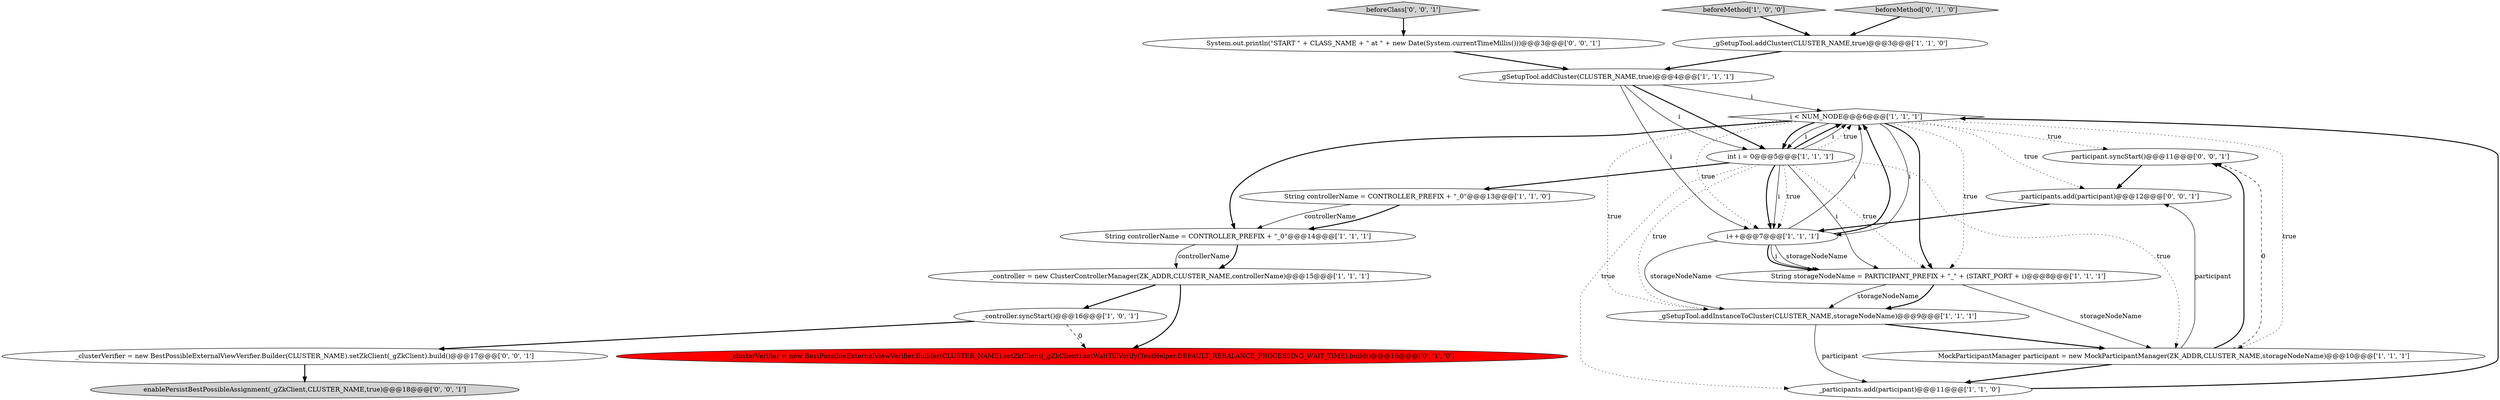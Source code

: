 digraph {
9 [style = filled, label = "i < NUM_NODE@@@6@@@['1', '1', '1']", fillcolor = white, shape = diamond image = "AAA0AAABBB1BBB"];
18 [style = filled, label = "_clusterVerifier = new BestPossibleExternalViewVerifier.Builder(CLUSTER_NAME).setZkClient(_gZkClient).build()@@@17@@@['0', '0', '1']", fillcolor = white, shape = ellipse image = "AAA0AAABBB3BBB"];
17 [style = filled, label = "beforeClass['0', '0', '1']", fillcolor = lightgray, shape = diamond image = "AAA0AAABBB3BBB"];
20 [style = filled, label = "participant.syncStart()@@@11@@@['0', '0', '1']", fillcolor = white, shape = ellipse image = "AAA0AAABBB3BBB"];
12 [style = filled, label = "_participants.add(participant)@@@11@@@['1', '1', '0']", fillcolor = white, shape = ellipse image = "AAA0AAABBB1BBB"];
3 [style = filled, label = "MockParticipantManager participant = new MockParticipantManager(ZK_ADDR,CLUSTER_NAME,storageNodeName)@@@10@@@['1', '1', '1']", fillcolor = white, shape = ellipse image = "AAA0AAABBB1BBB"];
4 [style = filled, label = "int i = 0@@@5@@@['1', '1', '1']", fillcolor = white, shape = ellipse image = "AAA0AAABBB1BBB"];
6 [style = filled, label = "_controller = new ClusterControllerManager(ZK_ADDR,CLUSTER_NAME,controllerName)@@@15@@@['1', '1', '1']", fillcolor = white, shape = ellipse image = "AAA0AAABBB1BBB"];
16 [style = filled, label = "_participants.add(participant)@@@12@@@['0', '0', '1']", fillcolor = white, shape = ellipse image = "AAA0AAABBB3BBB"];
10 [style = filled, label = "String controllerName = CONTROLLER_PREFIX + \"_0\"@@@13@@@['1', '1', '0']", fillcolor = white, shape = ellipse image = "AAA0AAABBB1BBB"];
1 [style = filled, label = "_controller.syncStart()@@@16@@@['1', '0', '1']", fillcolor = white, shape = ellipse image = "AAA0AAABBB1BBB"];
7 [style = filled, label = "_gSetupTool.addCluster(CLUSTER_NAME,true)@@@4@@@['1', '1', '1']", fillcolor = white, shape = ellipse image = "AAA0AAABBB1BBB"];
21 [style = filled, label = "enablePersistBestPossibleAssignment(_gZkClient,CLUSTER_NAME,true)@@@18@@@['0', '0', '1']", fillcolor = lightgray, shape = ellipse image = "AAA0AAABBB3BBB"];
5 [style = filled, label = "beforeMethod['1', '0', '0']", fillcolor = lightgray, shape = diamond image = "AAA0AAABBB1BBB"];
19 [style = filled, label = "System.out.println(\"START \" + CLASS_NAME + \" at \" + new Date(System.currentTimeMillis()))@@@3@@@['0', '0', '1']", fillcolor = white, shape = ellipse image = "AAA0AAABBB3BBB"];
15 [style = filled, label = "beforeMethod['0', '1', '0']", fillcolor = lightgray, shape = diamond image = "AAA0AAABBB2BBB"];
2 [style = filled, label = "String storageNodeName = PARTICIPANT_PREFIX + \"_\" + (START_PORT + i)@@@8@@@['1', '1', '1']", fillcolor = white, shape = ellipse image = "AAA0AAABBB1BBB"];
11 [style = filled, label = "_gSetupTool.addCluster(CLUSTER_NAME,true)@@@3@@@['1', '1', '0']", fillcolor = white, shape = ellipse image = "AAA0AAABBB1BBB"];
0 [style = filled, label = "String controllerName = CONTROLLER_PREFIX + \"_0\"@@@14@@@['1', '1', '1']", fillcolor = white, shape = ellipse image = "AAA0AAABBB1BBB"];
14 [style = filled, label = "_clusterVerifier = new BestPossibleExternalViewVerifier.Builder(CLUSTER_NAME).setZkClient(_gZkClient).setWaitTillVerify(TestHelper.DEFAULT_REBALANCE_PROCESSING_WAIT_TIME).build()@@@16@@@['0', '1', '0']", fillcolor = red, shape = ellipse image = "AAA1AAABBB2BBB"];
8 [style = filled, label = "_gSetupTool.addInstanceToCluster(CLUSTER_NAME,storageNodeName)@@@9@@@['1', '1', '1']", fillcolor = white, shape = ellipse image = "AAA0AAABBB1BBB"];
13 [style = filled, label = "i++@@@7@@@['1', '1', '1']", fillcolor = white, shape = ellipse image = "AAA0AAABBB1BBB"];
4->10 [style = bold, label=""];
4->9 [style = bold, label=""];
13->8 [style = solid, label="storageNodeName"];
4->9 [style = solid, label="i"];
13->9 [style = solid, label="i"];
16->13 [style = bold, label=""];
2->8 [style = solid, label="storageNodeName"];
9->0 [style = bold, label=""];
1->14 [style = dashed, label="0"];
0->6 [style = bold, label=""];
9->2 [style = bold, label=""];
9->4 [style = bold, label=""];
4->13 [style = bold, label=""];
8->3 [style = bold, label=""];
4->8 [style = dotted, label="true"];
3->16 [style = solid, label="participant"];
1->18 [style = bold, label=""];
2->3 [style = solid, label="storageNodeName"];
7->4 [style = bold, label=""];
3->12 [style = bold, label=""];
0->6 [style = solid, label="controllerName"];
12->9 [style = bold, label=""];
17->19 [style = bold, label=""];
7->4 [style = solid, label="i"];
4->13 [style = solid, label="i"];
7->9 [style = solid, label="i"];
7->13 [style = solid, label="i"];
4->2 [style = solid, label="i"];
9->8 [style = dotted, label="true"];
6->14 [style = bold, label=""];
8->12 [style = solid, label="participant"];
4->13 [style = dotted, label="true"];
6->1 [style = bold, label=""];
10->0 [style = solid, label="controllerName"];
9->13 [style = solid, label="i"];
3->20 [style = bold, label=""];
4->3 [style = dotted, label="true"];
13->2 [style = solid, label="i"];
20->16 [style = bold, label=""];
15->11 [style = bold, label=""];
9->2 [style = dotted, label="true"];
9->13 [style = dotted, label="true"];
10->0 [style = bold, label=""];
3->20 [style = dashed, label="0"];
9->20 [style = dotted, label="true"];
13->2 [style = solid, label="storageNodeName"];
5->11 [style = bold, label=""];
13->9 [style = bold, label=""];
18->21 [style = bold, label=""];
9->3 [style = dotted, label="true"];
4->9 [style = dotted, label="true"];
9->4 [style = solid, label="i"];
4->12 [style = dotted, label="true"];
9->16 [style = dotted, label="true"];
19->7 [style = bold, label=""];
4->2 [style = dotted, label="true"];
11->7 [style = bold, label=""];
2->8 [style = bold, label=""];
13->2 [style = bold, label=""];
}
